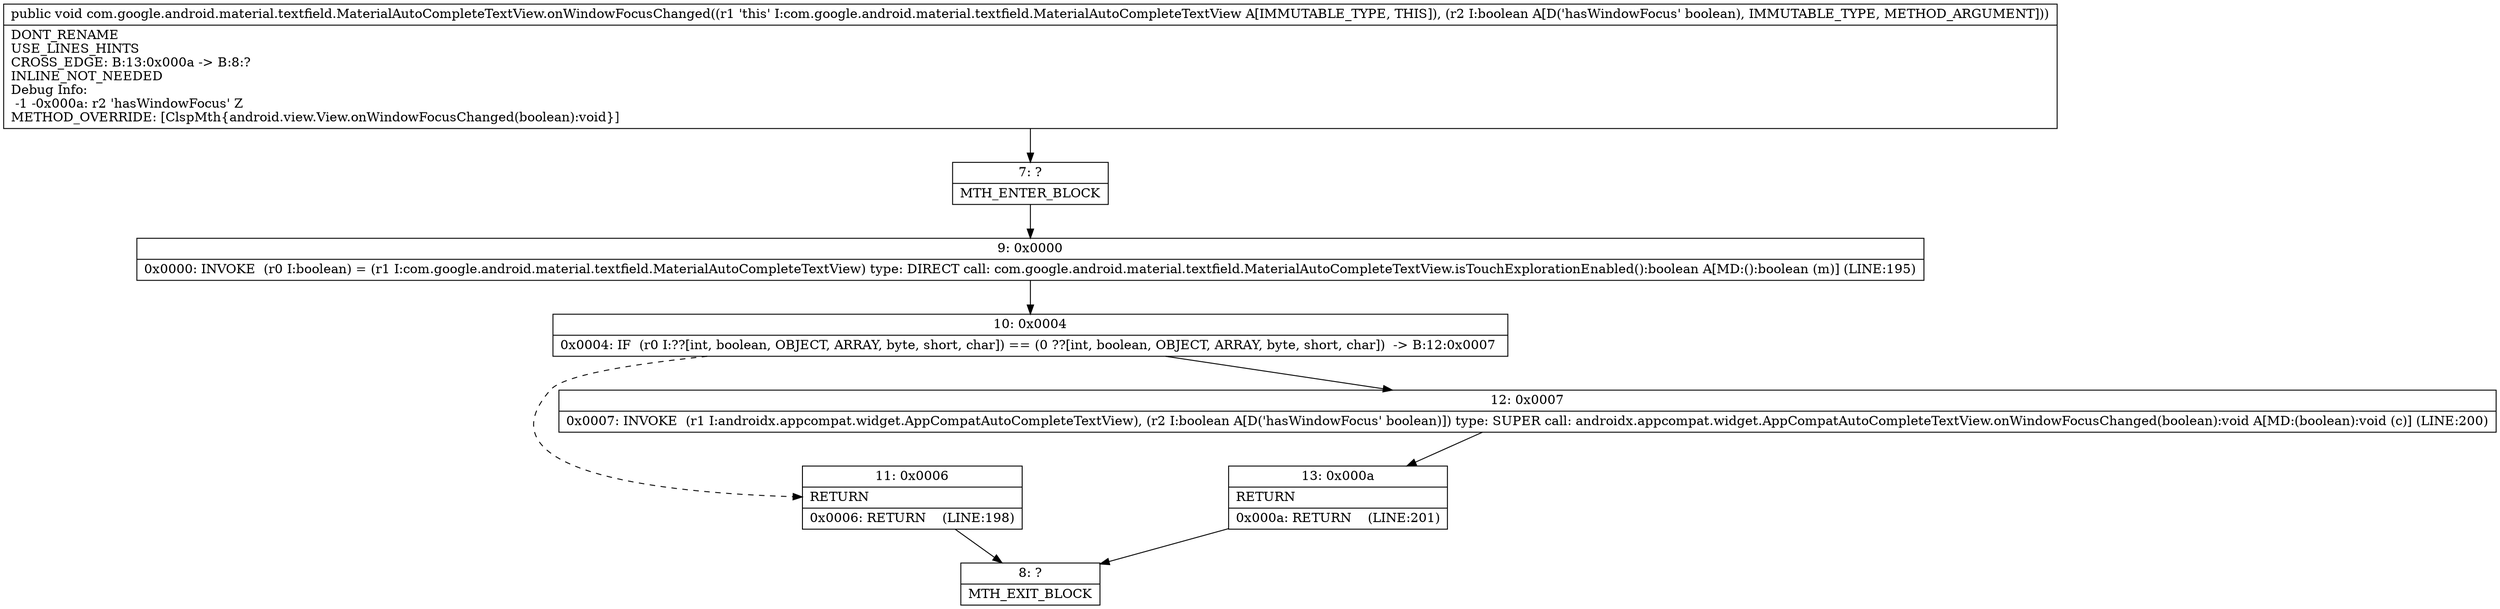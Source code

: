 digraph "CFG forcom.google.android.material.textfield.MaterialAutoCompleteTextView.onWindowFocusChanged(Z)V" {
Node_7 [shape=record,label="{7\:\ ?|MTH_ENTER_BLOCK\l}"];
Node_9 [shape=record,label="{9\:\ 0x0000|0x0000: INVOKE  (r0 I:boolean) = (r1 I:com.google.android.material.textfield.MaterialAutoCompleteTextView) type: DIRECT call: com.google.android.material.textfield.MaterialAutoCompleteTextView.isTouchExplorationEnabled():boolean A[MD:():boolean (m)] (LINE:195)\l}"];
Node_10 [shape=record,label="{10\:\ 0x0004|0x0004: IF  (r0 I:??[int, boolean, OBJECT, ARRAY, byte, short, char]) == (0 ??[int, boolean, OBJECT, ARRAY, byte, short, char])  \-\> B:12:0x0007 \l}"];
Node_11 [shape=record,label="{11\:\ 0x0006|RETURN\l|0x0006: RETURN    (LINE:198)\l}"];
Node_8 [shape=record,label="{8\:\ ?|MTH_EXIT_BLOCK\l}"];
Node_12 [shape=record,label="{12\:\ 0x0007|0x0007: INVOKE  (r1 I:androidx.appcompat.widget.AppCompatAutoCompleteTextView), (r2 I:boolean A[D('hasWindowFocus' boolean)]) type: SUPER call: androidx.appcompat.widget.AppCompatAutoCompleteTextView.onWindowFocusChanged(boolean):void A[MD:(boolean):void (c)] (LINE:200)\l}"];
Node_13 [shape=record,label="{13\:\ 0x000a|RETURN\l|0x000a: RETURN    (LINE:201)\l}"];
MethodNode[shape=record,label="{public void com.google.android.material.textfield.MaterialAutoCompleteTextView.onWindowFocusChanged((r1 'this' I:com.google.android.material.textfield.MaterialAutoCompleteTextView A[IMMUTABLE_TYPE, THIS]), (r2 I:boolean A[D('hasWindowFocus' boolean), IMMUTABLE_TYPE, METHOD_ARGUMENT]))  | DONT_RENAME\lUSE_LINES_HINTS\lCROSS_EDGE: B:13:0x000a \-\> B:8:?\lINLINE_NOT_NEEDED\lDebug Info:\l  \-1 \-0x000a: r2 'hasWindowFocus' Z\lMETHOD_OVERRIDE: [ClspMth\{android.view.View.onWindowFocusChanged(boolean):void\}]\l}"];
MethodNode -> Node_7;Node_7 -> Node_9;
Node_9 -> Node_10;
Node_10 -> Node_11[style=dashed];
Node_10 -> Node_12;
Node_11 -> Node_8;
Node_12 -> Node_13;
Node_13 -> Node_8;
}

